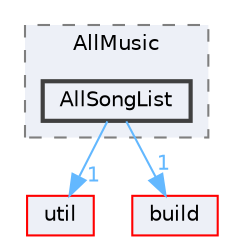 digraph "AllSongList"
{
 // LATEX_PDF_SIZE
  bgcolor="transparent";
  edge [fontname=Helvetica,fontsize=10,labelfontname=Helvetica,labelfontsize=10];
  node [fontname=Helvetica,fontsize=10,shape=box,height=0.2,width=0.4];
  compound=true
  subgraph clusterdir_498ec84b4a3180a9b28d4c2c2e263734 {
    graph [ bgcolor="#edf0f7", pencolor="grey50", label="AllMusic", fontname=Helvetica,fontsize=10 style="filled,dashed", URL="dir_498ec84b4a3180a9b28d4c2c2e263734.html",tooltip=""]
  dir_8271aae478a43735bca8a7153ff6eed1 [label="AllSongList", fillcolor="#edf0f7", color="grey25", style="filled,bold", URL="dir_8271aae478a43735bca8a7153ff6eed1.html",tooltip=""];
  }
  dir_23ec12649285f9fabf3a6b7380226c28 [label="util", fillcolor="#edf0f7", color="red", style="filled", URL="dir_23ec12649285f9fabf3a6b7380226c28.html",tooltip=""];
  dir_4fef79e7177ba769987a8da36c892c5f [label="build", fillcolor="#edf0f7", color="red", style="filled", URL="dir_4fef79e7177ba769987a8da36c892c5f.html",tooltip=""];
  dir_8271aae478a43735bca8a7153ff6eed1->dir_23ec12649285f9fabf3a6b7380226c28 [headlabel="1", labeldistance=1.5 headhref="dir_000033_000357.html" href="dir_000033_000357.html" color="steelblue1" fontcolor="steelblue1"];
  dir_8271aae478a43735bca8a7153ff6eed1->dir_4fef79e7177ba769987a8da36c892c5f [headlabel="1", labeldistance=1.5 headhref="dir_000033_000041.html" href="dir_000033_000041.html" color="steelblue1" fontcolor="steelblue1"];
}
